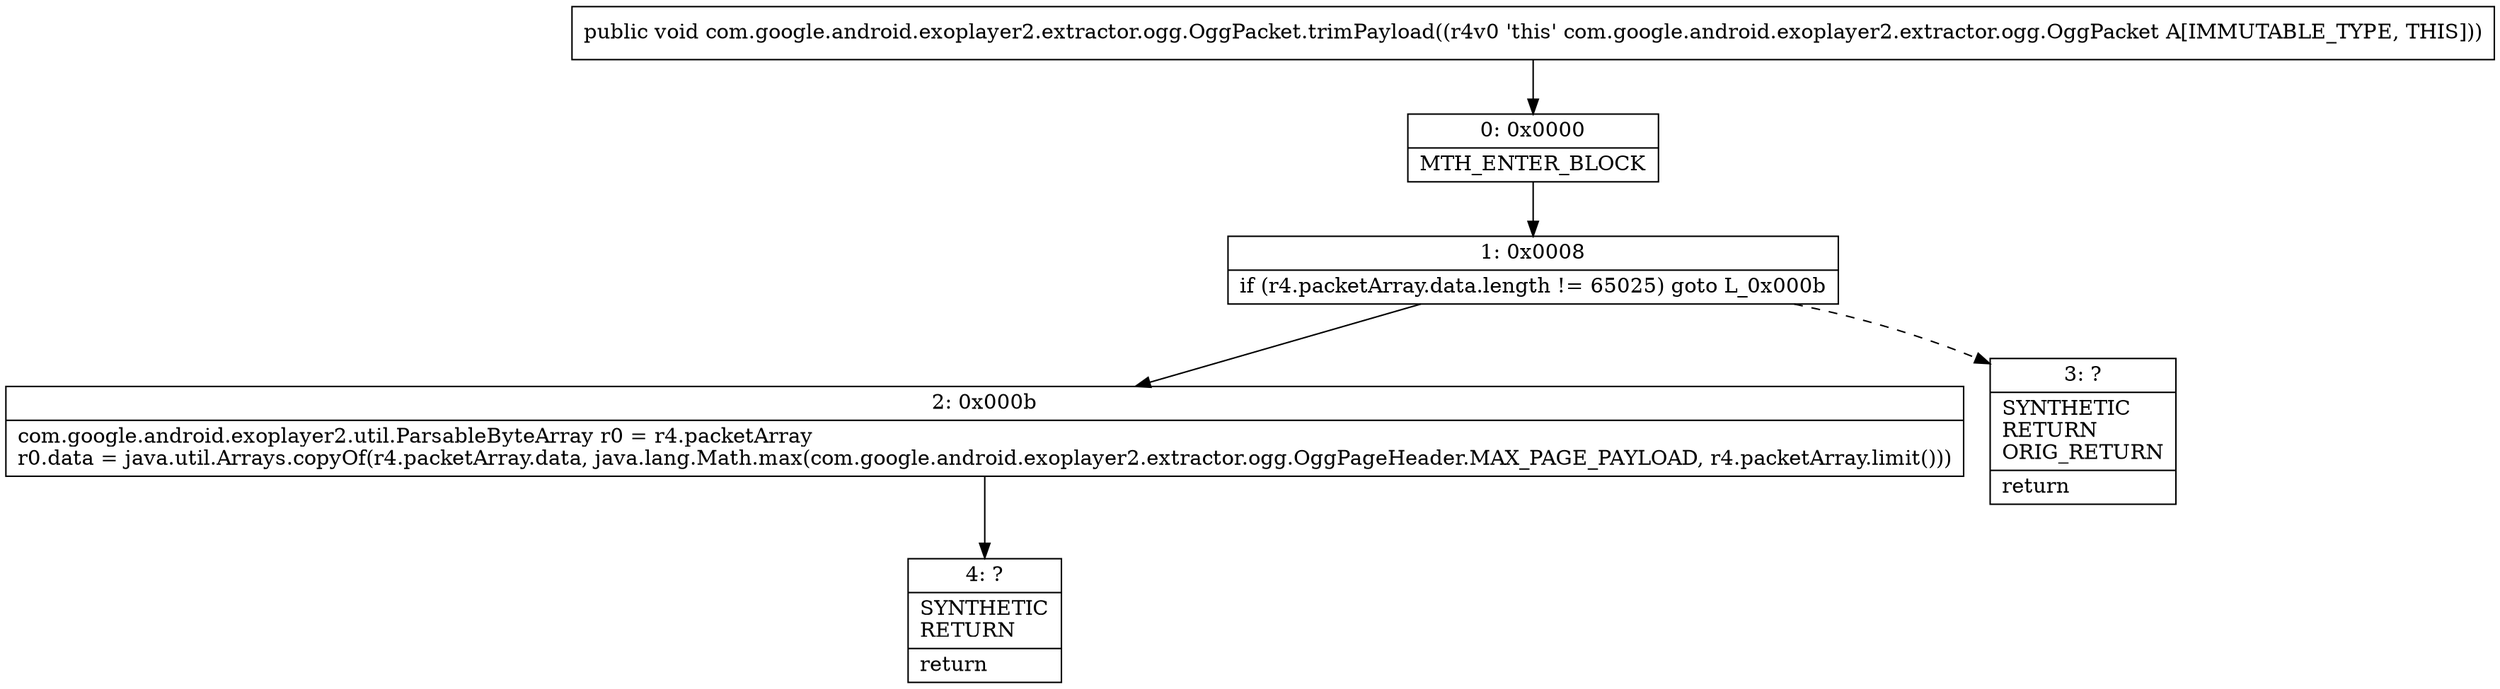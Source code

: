 digraph "CFG forcom.google.android.exoplayer2.extractor.ogg.OggPacket.trimPayload()V" {
Node_0 [shape=record,label="{0\:\ 0x0000|MTH_ENTER_BLOCK\l}"];
Node_1 [shape=record,label="{1\:\ 0x0008|if (r4.packetArray.data.length != 65025) goto L_0x000b\l}"];
Node_2 [shape=record,label="{2\:\ 0x000b|com.google.android.exoplayer2.util.ParsableByteArray r0 = r4.packetArray\lr0.data = java.util.Arrays.copyOf(r4.packetArray.data, java.lang.Math.max(com.google.android.exoplayer2.extractor.ogg.OggPageHeader.MAX_PAGE_PAYLOAD, r4.packetArray.limit()))\l}"];
Node_3 [shape=record,label="{3\:\ ?|SYNTHETIC\lRETURN\lORIG_RETURN\l|return\l}"];
Node_4 [shape=record,label="{4\:\ ?|SYNTHETIC\lRETURN\l|return\l}"];
MethodNode[shape=record,label="{public void com.google.android.exoplayer2.extractor.ogg.OggPacket.trimPayload((r4v0 'this' com.google.android.exoplayer2.extractor.ogg.OggPacket A[IMMUTABLE_TYPE, THIS])) }"];
MethodNode -> Node_0;
Node_0 -> Node_1;
Node_1 -> Node_2;
Node_1 -> Node_3[style=dashed];
Node_2 -> Node_4;
}

